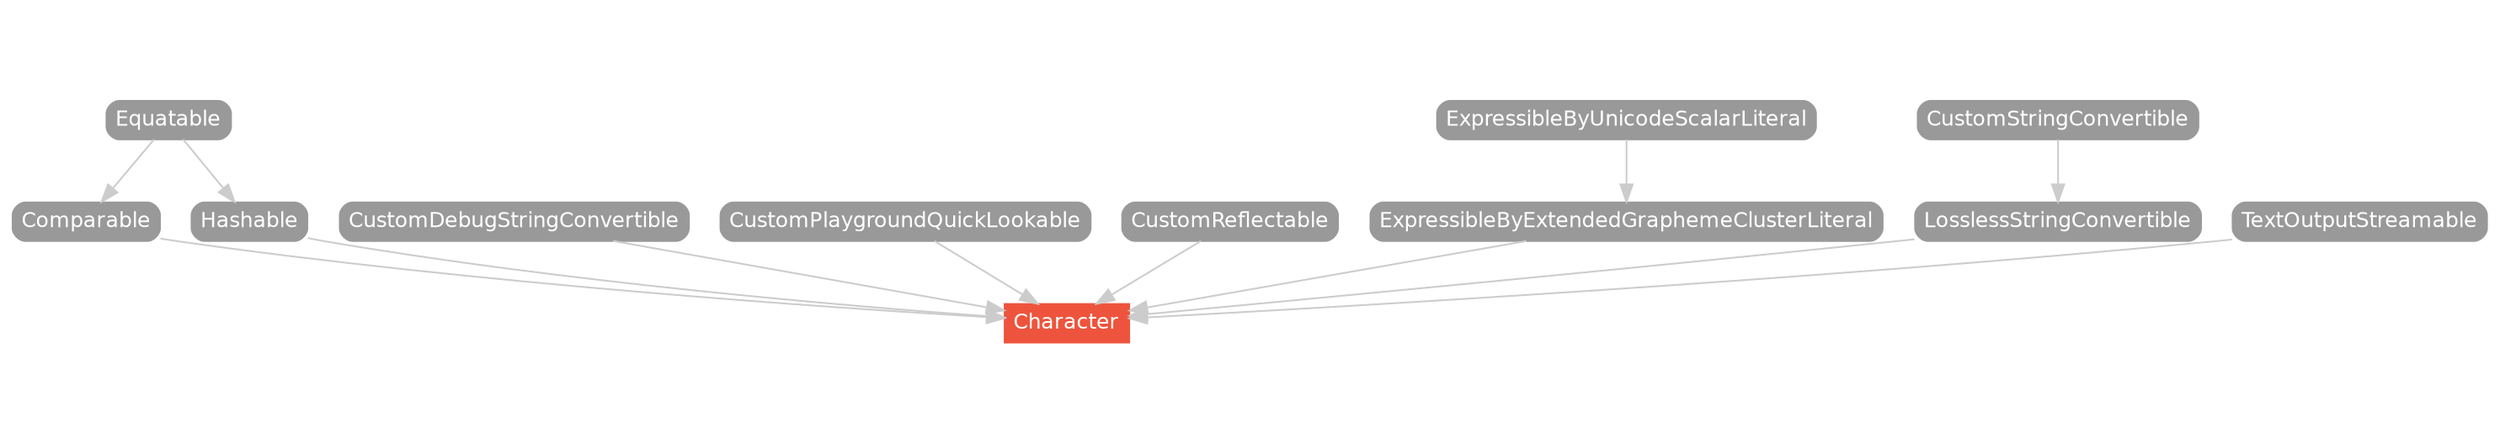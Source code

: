 strict digraph "Character - Type Hierarchy - SwiftDoc.org" {
    pad="0.1,0.8"
    node [shape=box, style="filled,rounded", color="#999999", fillcolor="#999999", fontcolor=white, fontname=Helvetica, fontnames="Helvetica,sansserif", fontsize=12, margin="0.07,0.05", height="0.3"]
    edge [color="#cccccc"]
    "Character" [URL="/type/Character/", style="filled", fillcolor="#ee543d", color="#ee543d"]
    "Comparable" [URL="/protocol/Comparable/hierarchy/"]
    "CustomDebugStringConvertible" [URL="/protocol/CustomDebugStringConvertible/hierarchy/"]
    "CustomPlaygroundQuickLookable" [URL="/protocol/CustomPlaygroundQuickLookable/hierarchy/"]
    "CustomReflectable" [URL="/protocol/CustomReflectable/hierarchy/"]
    "CustomStringConvertible" [URL="/protocol/CustomStringConvertible/hierarchy/"]
    "Equatable" [URL="/protocol/Equatable/hierarchy/"]
    "ExpressibleByExtendedGraphemeClusterLiteral" [URL="/protocol/ExpressibleByExtendedGraphemeClusterLiteral/hierarchy/"]
    "ExpressibleByUnicodeScalarLiteral" [URL="/protocol/ExpressibleByUnicodeScalarLiteral/hierarchy/"]
    "Hashable" [URL="/protocol/Hashable/hierarchy/"]
    "LosslessStringConvertible" [URL="/protocol/LosslessStringConvertible/hierarchy/"]
    "TextOutputStreamable" [URL="/protocol/TextOutputStreamable/hierarchy/"]    "ExpressibleByExtendedGraphemeClusterLiteral" -> "Character"
    "LosslessStringConvertible" -> "Character"
    "CustomDebugStringConvertible" -> "Character"
    "Comparable" -> "Character"
    "Hashable" -> "Character"
    "CustomReflectable" -> "Character"
    "CustomPlaygroundQuickLookable" -> "Character"
    "TextOutputStreamable" -> "Character"
    "ExpressibleByUnicodeScalarLiteral" -> "ExpressibleByExtendedGraphemeClusterLiteral"
    "CustomStringConvertible" -> "LosslessStringConvertible"
    "Equatable" -> "Comparable"
    "Equatable" -> "Hashable"
    subgraph Types {
        rank = max; "Character";
    }
}